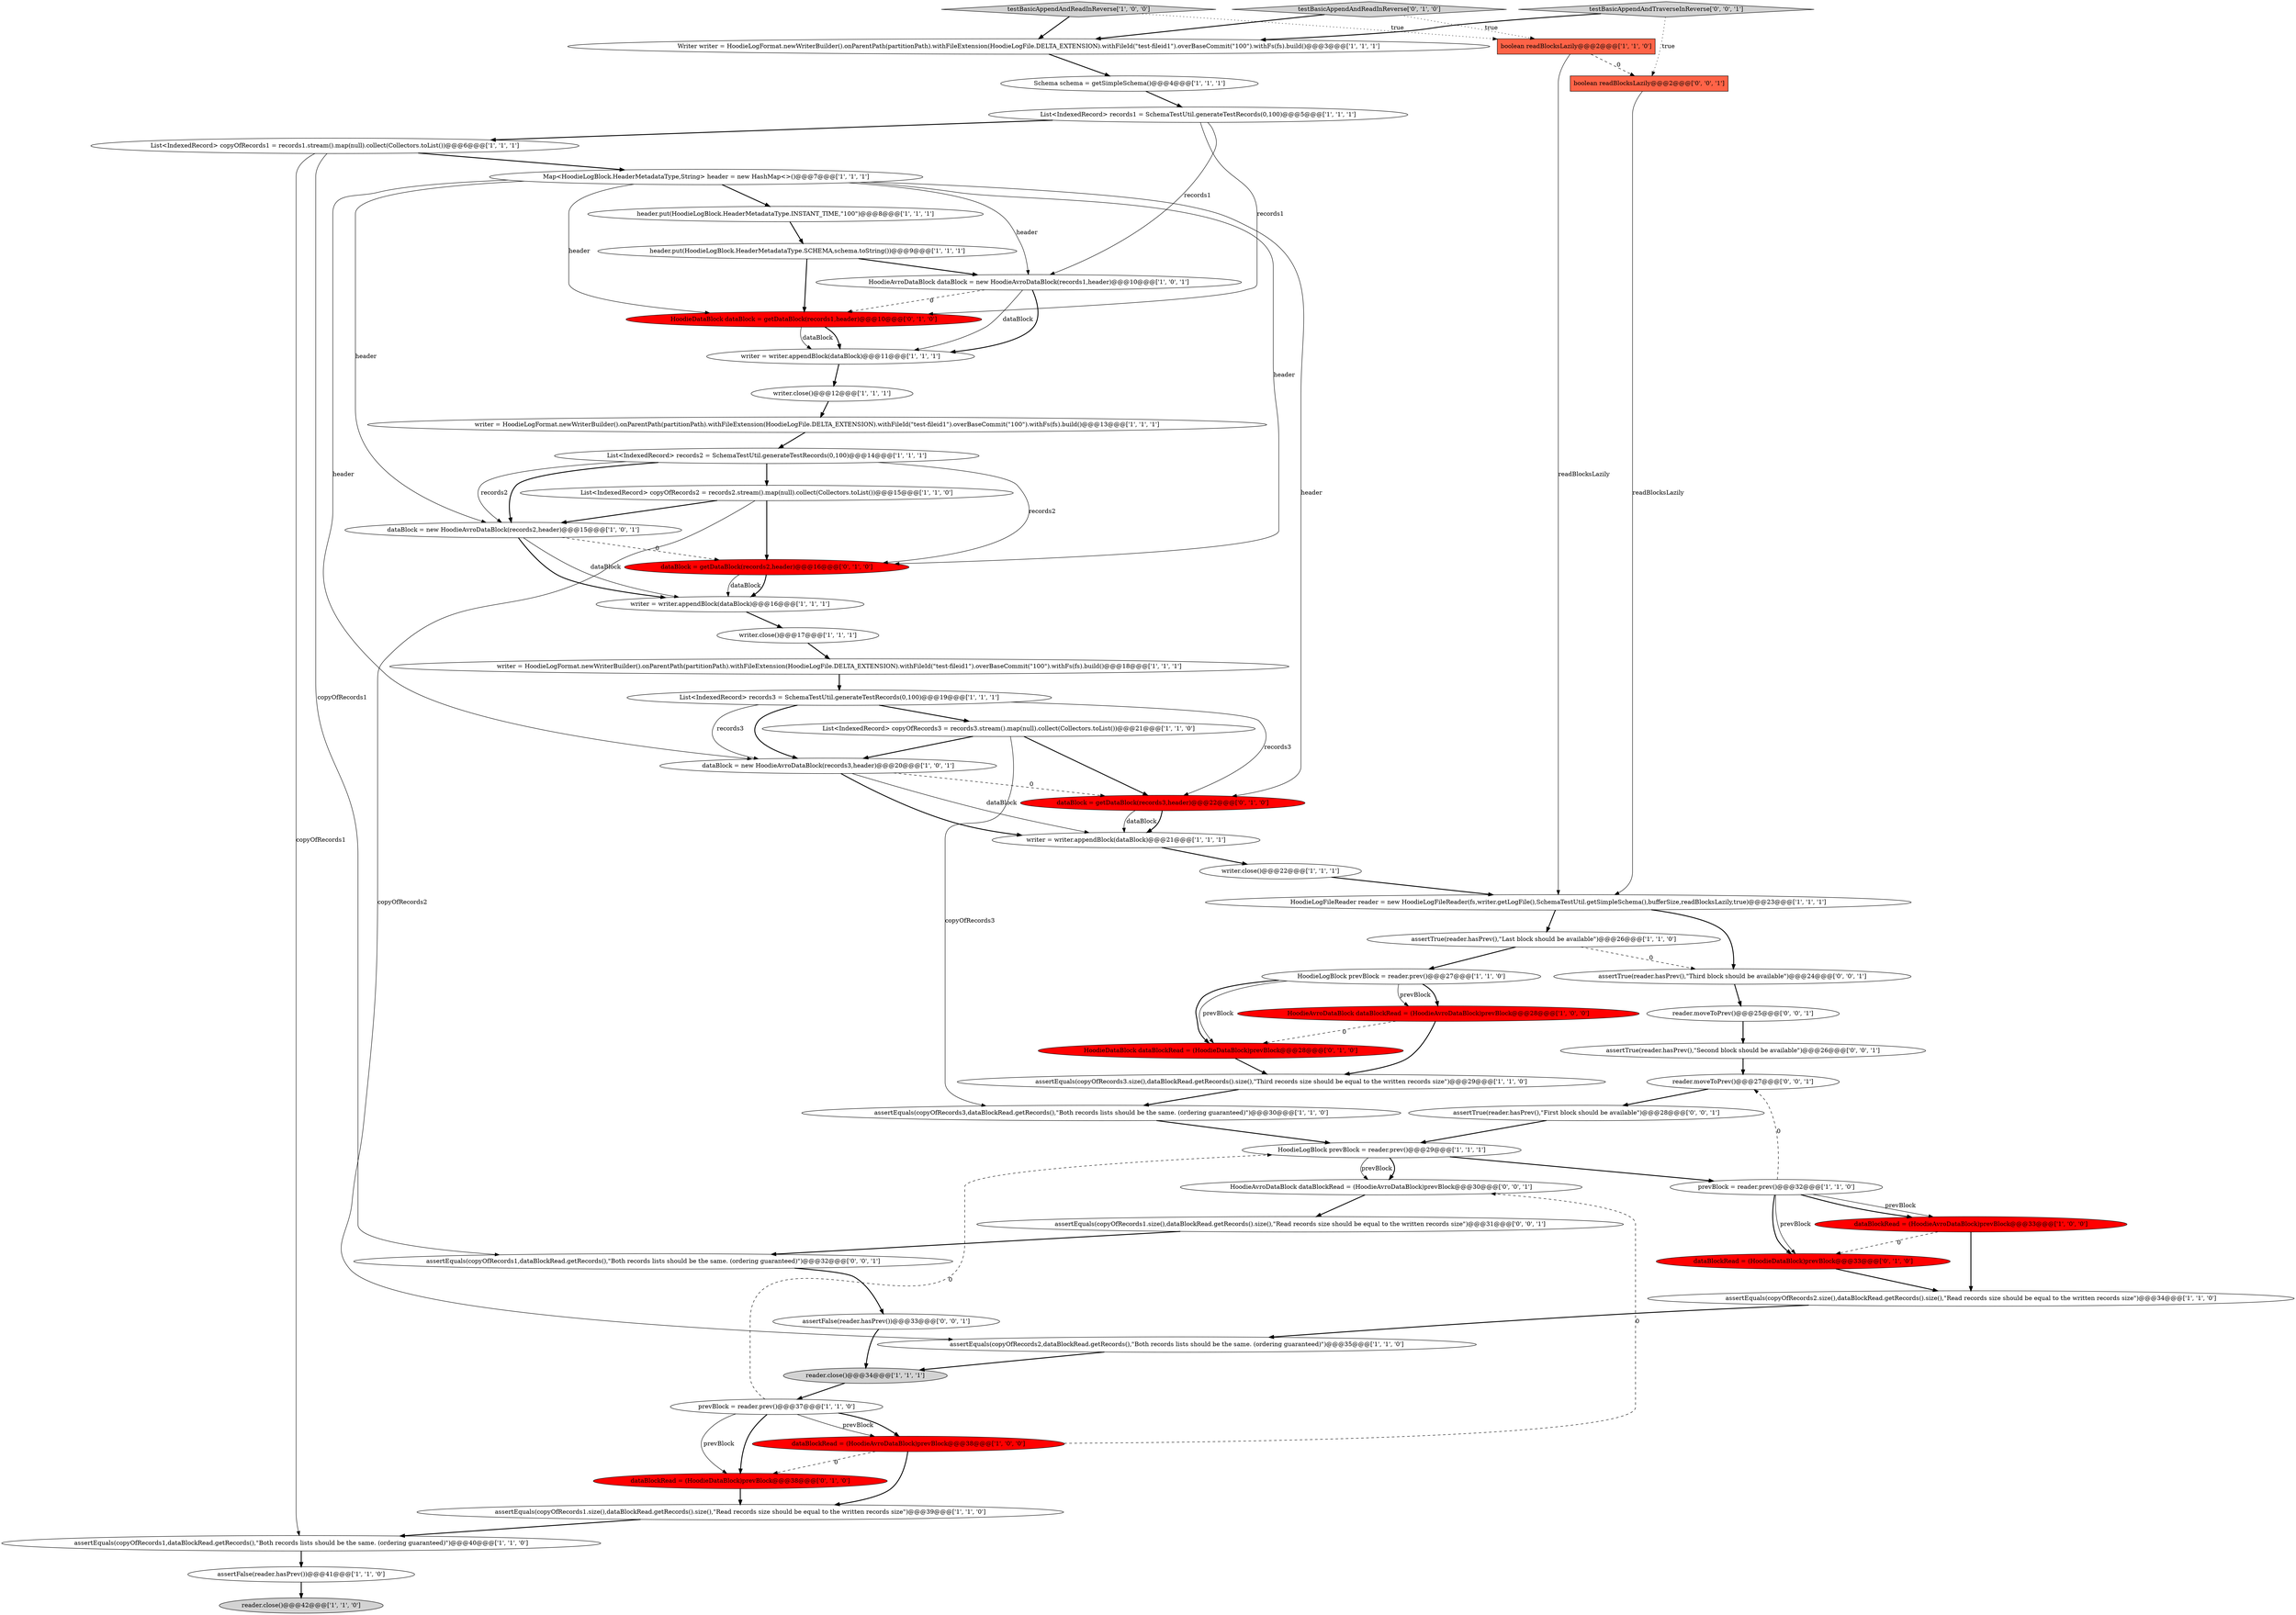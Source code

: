 digraph {
38 [style = filled, label = "List<IndexedRecord> copyOfRecords2 = records2.stream().map(null).collect(Collectors.toList())@@@15@@@['1', '1', '0']", fillcolor = white, shape = ellipse image = "AAA0AAABBB1BBB"];
27 [style = filled, label = "assertEquals(copyOfRecords3.size(),dataBlockRead.getRecords().size(),\"Third records size should be equal to the written records size\")@@@29@@@['1', '1', '0']", fillcolor = white, shape = ellipse image = "AAA0AAABBB1BBB"];
43 [style = filled, label = "dataBlock = getDataBlock(records2,header)@@@16@@@['0', '1', '0']", fillcolor = red, shape = ellipse image = "AAA1AAABBB2BBB"];
53 [style = filled, label = "boolean readBlocksLazily@@@2@@@['0', '0', '1']", fillcolor = tomato, shape = box image = "AAA0AAABBB3BBB"];
15 [style = filled, label = "dataBlockRead = (HoodieAvroDataBlock)prevBlock@@@33@@@['1', '0', '0']", fillcolor = red, shape = ellipse image = "AAA1AAABBB1BBB"];
51 [style = filled, label = "assertTrue(reader.hasPrev(),\"Third block should be available\")@@@24@@@['0', '0', '1']", fillcolor = white, shape = ellipse image = "AAA0AAABBB3BBB"];
2 [style = filled, label = "HoodieAvroDataBlock dataBlock = new HoodieAvroDataBlock(records1,header)@@@10@@@['1', '0', '1']", fillcolor = white, shape = ellipse image = "AAA0AAABBB1BBB"];
10 [style = filled, label = "testBasicAppendAndReadInReverse['1', '0', '0']", fillcolor = lightgray, shape = diamond image = "AAA0AAABBB1BBB"];
1 [style = filled, label = "writer = writer.appendBlock(dataBlock)@@@21@@@['1', '1', '1']", fillcolor = white, shape = ellipse image = "AAA0AAABBB1BBB"];
55 [style = filled, label = "HoodieAvroDataBlock dataBlockRead = (HoodieAvroDataBlock)prevBlock@@@30@@@['0', '0', '1']", fillcolor = white, shape = ellipse image = "AAA0AAABBB3BBB"];
45 [style = filled, label = "dataBlockRead = (HoodieDataBlock)prevBlock@@@38@@@['0', '1', '0']", fillcolor = red, shape = ellipse image = "AAA1AAABBB2BBB"];
56 [style = filled, label = "assertTrue(reader.hasPrev(),\"Second block should be available\")@@@26@@@['0', '0', '1']", fillcolor = white, shape = ellipse image = "AAA0AAABBB3BBB"];
9 [style = filled, label = "List<IndexedRecord> records1 = SchemaTestUtil.generateTestRecords(0,100)@@@5@@@['1', '1', '1']", fillcolor = white, shape = ellipse image = "AAA0AAABBB1BBB"];
26 [style = filled, label = "assertEquals(copyOfRecords3,dataBlockRead.getRecords(),\"Both records lists should be the same. (ordering guaranteed)\")@@@30@@@['1', '1', '0']", fillcolor = white, shape = ellipse image = "AAA0AAABBB1BBB"];
11 [style = filled, label = "header.put(HoodieLogBlock.HeaderMetadataType.INSTANT_TIME,\"100\")@@@8@@@['1', '1', '1']", fillcolor = white, shape = ellipse image = "AAA0AAABBB1BBB"];
0 [style = filled, label = "writer.close()@@@17@@@['1', '1', '1']", fillcolor = white, shape = ellipse image = "AAA0AAABBB1BBB"];
54 [style = filled, label = "assertEquals(copyOfRecords1,dataBlockRead.getRecords(),\"Both records lists should be the same. (ordering guaranteed)\")@@@32@@@['0', '0', '1']", fillcolor = white, shape = ellipse image = "AAA0AAABBB3BBB"];
57 [style = filled, label = "assertTrue(reader.hasPrev(),\"First block should be available\")@@@28@@@['0', '0', '1']", fillcolor = white, shape = ellipse image = "AAA0AAABBB3BBB"];
30 [style = filled, label = "dataBlock = new HoodieAvroDataBlock(records2,header)@@@15@@@['1', '0', '1']", fillcolor = white, shape = ellipse image = "AAA0AAABBB1BBB"];
35 [style = filled, label = "writer = writer.appendBlock(dataBlock)@@@16@@@['1', '1', '1']", fillcolor = white, shape = ellipse image = "AAA0AAABBB1BBB"];
50 [style = filled, label = "testBasicAppendAndTraverseInReverse['0', '0', '1']", fillcolor = lightgray, shape = diamond image = "AAA0AAABBB3BBB"];
23 [style = filled, label = "assertTrue(reader.hasPrev(),\"Last block should be available\")@@@26@@@['1', '1', '0']", fillcolor = white, shape = ellipse image = "AAA0AAABBB1BBB"];
20 [style = filled, label = "HoodieAvroDataBlock dataBlockRead = (HoodieAvroDataBlock)prevBlock@@@28@@@['1', '0', '0']", fillcolor = red, shape = ellipse image = "AAA1AAABBB1BBB"];
41 [style = filled, label = "assertEquals(copyOfRecords2.size(),dataBlockRead.getRecords().size(),\"Read records size should be equal to the written records size\")@@@34@@@['1', '1', '0']", fillcolor = white, shape = ellipse image = "AAA0AAABBB1BBB"];
6 [style = filled, label = "List<IndexedRecord> records3 = SchemaTestUtil.generateTestRecords(0,100)@@@19@@@['1', '1', '1']", fillcolor = white, shape = ellipse image = "AAA0AAABBB1BBB"];
13 [style = filled, label = "dataBlock = new HoodieAvroDataBlock(records3,header)@@@20@@@['1', '0', '1']", fillcolor = white, shape = ellipse image = "AAA0AAABBB1BBB"];
14 [style = filled, label = "boolean readBlocksLazily@@@2@@@['1', '1', '0']", fillcolor = tomato, shape = box image = "AAA0AAABBB1BBB"];
31 [style = filled, label = "prevBlock = reader.prev()@@@37@@@['1', '1', '0']", fillcolor = white, shape = ellipse image = "AAA0AAABBB1BBB"];
46 [style = filled, label = "testBasicAppendAndReadInReverse['0', '1', '0']", fillcolor = lightgray, shape = diamond image = "AAA0AAABBB2BBB"];
48 [style = filled, label = "dataBlock = getDataBlock(records3,header)@@@22@@@['0', '1', '0']", fillcolor = red, shape = ellipse image = "AAA1AAABBB2BBB"];
58 [style = filled, label = "assertFalse(reader.hasPrev())@@@33@@@['0', '0', '1']", fillcolor = white, shape = ellipse image = "AAA0AAABBB3BBB"];
59 [style = filled, label = "reader.moveToPrev()@@@27@@@['0', '0', '1']", fillcolor = white, shape = ellipse image = "AAA0AAABBB3BBB"];
49 [style = filled, label = "reader.moveToPrev()@@@25@@@['0', '0', '1']", fillcolor = white, shape = ellipse image = "AAA0AAABBB3BBB"];
25 [style = filled, label = "Schema schema = getSimpleSchema()@@@4@@@['1', '1', '1']", fillcolor = white, shape = ellipse image = "AAA0AAABBB1BBB"];
12 [style = filled, label = "writer = writer.appendBlock(dataBlock)@@@11@@@['1', '1', '1']", fillcolor = white, shape = ellipse image = "AAA0AAABBB1BBB"];
33 [style = filled, label = "writer = HoodieLogFormat.newWriterBuilder().onParentPath(partitionPath).withFileExtension(HoodieLogFile.DELTA_EXTENSION).withFileId(\"test-fileid1\").overBaseCommit(\"100\").withFs(fs).build()@@@13@@@['1', '1', '1']", fillcolor = white, shape = ellipse image = "AAA0AAABBB1BBB"];
36 [style = filled, label = "prevBlock = reader.prev()@@@32@@@['1', '1', '0']", fillcolor = white, shape = ellipse image = "AAA0AAABBB1BBB"];
18 [style = filled, label = "reader.close()@@@42@@@['1', '1', '0']", fillcolor = lightgray, shape = ellipse image = "AAA0AAABBB1BBB"];
32 [style = filled, label = "Map<HoodieLogBlock.HeaderMetadataType,String> header = new HashMap<>()@@@7@@@['1', '1', '1']", fillcolor = white, shape = ellipse image = "AAA0AAABBB1BBB"];
4 [style = filled, label = "List<IndexedRecord> copyOfRecords3 = records3.stream().map(null).collect(Collectors.toList())@@@21@@@['1', '1', '0']", fillcolor = white, shape = ellipse image = "AAA0AAABBB1BBB"];
28 [style = filled, label = "header.put(HoodieLogBlock.HeaderMetadataType.SCHEMA,schema.toString())@@@9@@@['1', '1', '1']", fillcolor = white, shape = ellipse image = "AAA0AAABBB1BBB"];
29 [style = filled, label = "writer = HoodieLogFormat.newWriterBuilder().onParentPath(partitionPath).withFileExtension(HoodieLogFile.DELTA_EXTENSION).withFileId(\"test-fileid1\").overBaseCommit(\"100\").withFs(fs).build()@@@18@@@['1', '1', '1']", fillcolor = white, shape = ellipse image = "AAA0AAABBB1BBB"];
44 [style = filled, label = "HoodieDataBlock dataBlock = getDataBlock(records1,header)@@@10@@@['0', '1', '0']", fillcolor = red, shape = ellipse image = "AAA1AAABBB2BBB"];
17 [style = filled, label = "assertEquals(copyOfRecords1,dataBlockRead.getRecords(),\"Both records lists should be the same. (ordering guaranteed)\")@@@40@@@['1', '1', '0']", fillcolor = white, shape = ellipse image = "AAA0AAABBB1BBB"];
22 [style = filled, label = "List<IndexedRecord> records2 = SchemaTestUtil.generateTestRecords(0,100)@@@14@@@['1', '1', '1']", fillcolor = white, shape = ellipse image = "AAA0AAABBB1BBB"];
47 [style = filled, label = "dataBlockRead = (HoodieDataBlock)prevBlock@@@33@@@['0', '1', '0']", fillcolor = red, shape = ellipse image = "AAA1AAABBB2BBB"];
19 [style = filled, label = "writer.close()@@@12@@@['1', '1', '1']", fillcolor = white, shape = ellipse image = "AAA0AAABBB1BBB"];
34 [style = filled, label = "HoodieLogFileReader reader = new HoodieLogFileReader(fs,writer.getLogFile(),SchemaTestUtil.getSimpleSchema(),bufferSize,readBlocksLazily,true)@@@23@@@['1', '1', '1']", fillcolor = white, shape = ellipse image = "AAA0AAABBB1BBB"];
7 [style = filled, label = "assertEquals(copyOfRecords1.size(),dataBlockRead.getRecords().size(),\"Read records size should be equal to the written records size\")@@@39@@@['1', '1', '0']", fillcolor = white, shape = ellipse image = "AAA0AAABBB1BBB"];
37 [style = filled, label = "assertFalse(reader.hasPrev())@@@41@@@['1', '1', '0']", fillcolor = white, shape = ellipse image = "AAA0AAABBB1BBB"];
42 [style = filled, label = "HoodieDataBlock dataBlockRead = (HoodieDataBlock)prevBlock@@@28@@@['0', '1', '0']", fillcolor = red, shape = ellipse image = "AAA1AAABBB2BBB"];
16 [style = filled, label = "Writer writer = HoodieLogFormat.newWriterBuilder().onParentPath(partitionPath).withFileExtension(HoodieLogFile.DELTA_EXTENSION).withFileId(\"test-fileid1\").overBaseCommit(\"100\").withFs(fs).build()@@@3@@@['1', '1', '1']", fillcolor = white, shape = ellipse image = "AAA0AAABBB1BBB"];
8 [style = filled, label = "reader.close()@@@34@@@['1', '1', '1']", fillcolor = lightgray, shape = ellipse image = "AAA0AAABBB1BBB"];
39 [style = filled, label = "writer.close()@@@22@@@['1', '1', '1']", fillcolor = white, shape = ellipse image = "AAA0AAABBB1BBB"];
3 [style = filled, label = "assertEquals(copyOfRecords2,dataBlockRead.getRecords(),\"Both records lists should be the same. (ordering guaranteed)\")@@@35@@@['1', '1', '0']", fillcolor = white, shape = ellipse image = "AAA0AAABBB1BBB"];
21 [style = filled, label = "List<IndexedRecord> copyOfRecords1 = records1.stream().map(null).collect(Collectors.toList())@@@6@@@['1', '1', '1']", fillcolor = white, shape = ellipse image = "AAA0AAABBB1BBB"];
52 [style = filled, label = "assertEquals(copyOfRecords1.size(),dataBlockRead.getRecords().size(),\"Read records size should be equal to the written records size\")@@@31@@@['0', '0', '1']", fillcolor = white, shape = ellipse image = "AAA0AAABBB3BBB"];
24 [style = filled, label = "dataBlockRead = (HoodieAvroDataBlock)prevBlock@@@38@@@['1', '0', '0']", fillcolor = red, shape = ellipse image = "AAA1AAABBB1BBB"];
5 [style = filled, label = "HoodieLogBlock prevBlock = reader.prev()@@@27@@@['1', '1', '0']", fillcolor = white, shape = ellipse image = "AAA0AAABBB1BBB"];
40 [style = filled, label = "HoodieLogBlock prevBlock = reader.prev()@@@29@@@['1', '1', '1']", fillcolor = white, shape = ellipse image = "AAA0AAABBB1BBB"];
32->30 [style = solid, label="header"];
5->20 [style = bold, label=""];
23->51 [style = dashed, label="0"];
40->55 [style = bold, label=""];
40->55 [style = solid, label="prevBlock"];
59->57 [style = bold, label=""];
31->40 [style = dashed, label="0"];
26->40 [style = bold, label=""];
43->35 [style = solid, label="dataBlock"];
13->1 [style = bold, label=""];
22->30 [style = bold, label=""];
45->7 [style = bold, label=""];
20->27 [style = bold, label=""];
31->24 [style = solid, label="prevBlock"];
29->6 [style = bold, label=""];
48->1 [style = solid, label="dataBlock"];
38->30 [style = bold, label=""];
38->3 [style = solid, label="copyOfRecords2"];
21->54 [style = solid, label="copyOfRecords1"];
43->35 [style = bold, label=""];
21->17 [style = solid, label="copyOfRecords1"];
9->21 [style = bold, label=""];
15->41 [style = bold, label=""];
49->56 [style = bold, label=""];
36->59 [style = dashed, label="0"];
32->11 [style = bold, label=""];
48->1 [style = bold, label=""];
11->28 [style = bold, label=""];
6->13 [style = solid, label="records3"];
57->40 [style = bold, label=""];
39->34 [style = bold, label=""];
5->42 [style = solid, label="prevBlock"];
22->30 [style = solid, label="records2"];
0->29 [style = bold, label=""];
24->55 [style = dashed, label="0"];
17->37 [style = bold, label=""];
36->47 [style = solid, label="prevBlock"];
44->12 [style = bold, label=""];
14->34 [style = solid, label="readBlocksLazily"];
54->58 [style = bold, label=""];
22->43 [style = solid, label="records2"];
22->38 [style = bold, label=""];
6->4 [style = bold, label=""];
35->0 [style = bold, label=""];
24->45 [style = dashed, label="0"];
6->48 [style = solid, label="records3"];
47->41 [style = bold, label=""];
24->7 [style = bold, label=""];
32->13 [style = solid, label="header"];
52->54 [style = bold, label=""];
27->26 [style = bold, label=""];
19->33 [style = bold, label=""];
1->39 [style = bold, label=""];
36->15 [style = solid, label="prevBlock"];
46->16 [style = bold, label=""];
7->17 [style = bold, label=""];
23->5 [style = bold, label=""];
8->31 [style = bold, label=""];
58->8 [style = bold, label=""];
31->24 [style = bold, label=""];
25->9 [style = bold, label=""];
13->1 [style = solid, label="dataBlock"];
4->13 [style = bold, label=""];
44->12 [style = solid, label="dataBlock"];
13->48 [style = dashed, label="0"];
30->35 [style = solid, label="dataBlock"];
34->51 [style = bold, label=""];
50->53 [style = dotted, label="true"];
20->42 [style = dashed, label="0"];
30->35 [style = bold, label=""];
10->16 [style = bold, label=""];
40->36 [style = bold, label=""];
3->8 [style = bold, label=""];
6->13 [style = bold, label=""];
53->34 [style = solid, label="readBlocksLazily"];
2->12 [style = solid, label="dataBlock"];
42->27 [style = bold, label=""];
34->23 [style = bold, label=""];
55->52 [style = bold, label=""];
31->45 [style = solid, label="prevBlock"];
4->48 [style = bold, label=""];
56->59 [style = bold, label=""];
33->22 [style = bold, label=""];
38->43 [style = bold, label=""];
32->48 [style = solid, label="header"];
36->47 [style = bold, label=""];
14->53 [style = dashed, label="0"];
46->14 [style = dotted, label="true"];
15->47 [style = dashed, label="0"];
41->3 [style = bold, label=""];
36->15 [style = bold, label=""];
50->16 [style = bold, label=""];
16->25 [style = bold, label=""];
9->2 [style = solid, label="records1"];
32->43 [style = solid, label="header"];
9->44 [style = solid, label="records1"];
51->49 [style = bold, label=""];
5->20 [style = solid, label="prevBlock"];
30->43 [style = dashed, label="0"];
32->2 [style = solid, label="header"];
2->12 [style = bold, label=""];
10->14 [style = dotted, label="true"];
28->2 [style = bold, label=""];
21->32 [style = bold, label=""];
28->44 [style = bold, label=""];
37->18 [style = bold, label=""];
5->42 [style = bold, label=""];
12->19 [style = bold, label=""];
32->44 [style = solid, label="header"];
31->45 [style = bold, label=""];
4->26 [style = solid, label="copyOfRecords3"];
2->44 [style = dashed, label="0"];
}
